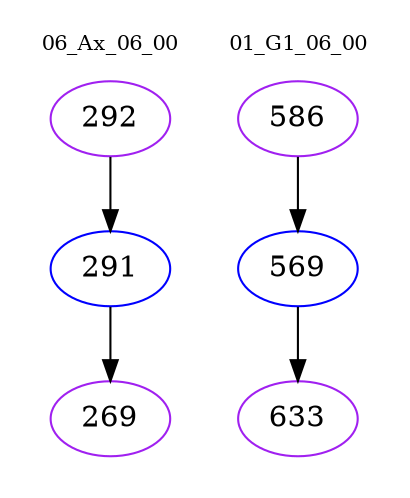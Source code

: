 digraph{
subgraph cluster_0 {
color = white
label = "06_Ax_06_00";
fontsize=10;
T0_292 [label="292", color="purple"]
T0_292 -> T0_291 [color="black"]
T0_291 [label="291", color="blue"]
T0_291 -> T0_269 [color="black"]
T0_269 [label="269", color="purple"]
}
subgraph cluster_1 {
color = white
label = "01_G1_06_00";
fontsize=10;
T1_586 [label="586", color="purple"]
T1_586 -> T1_569 [color="black"]
T1_569 [label="569", color="blue"]
T1_569 -> T1_633 [color="black"]
T1_633 [label="633", color="purple"]
}
}
